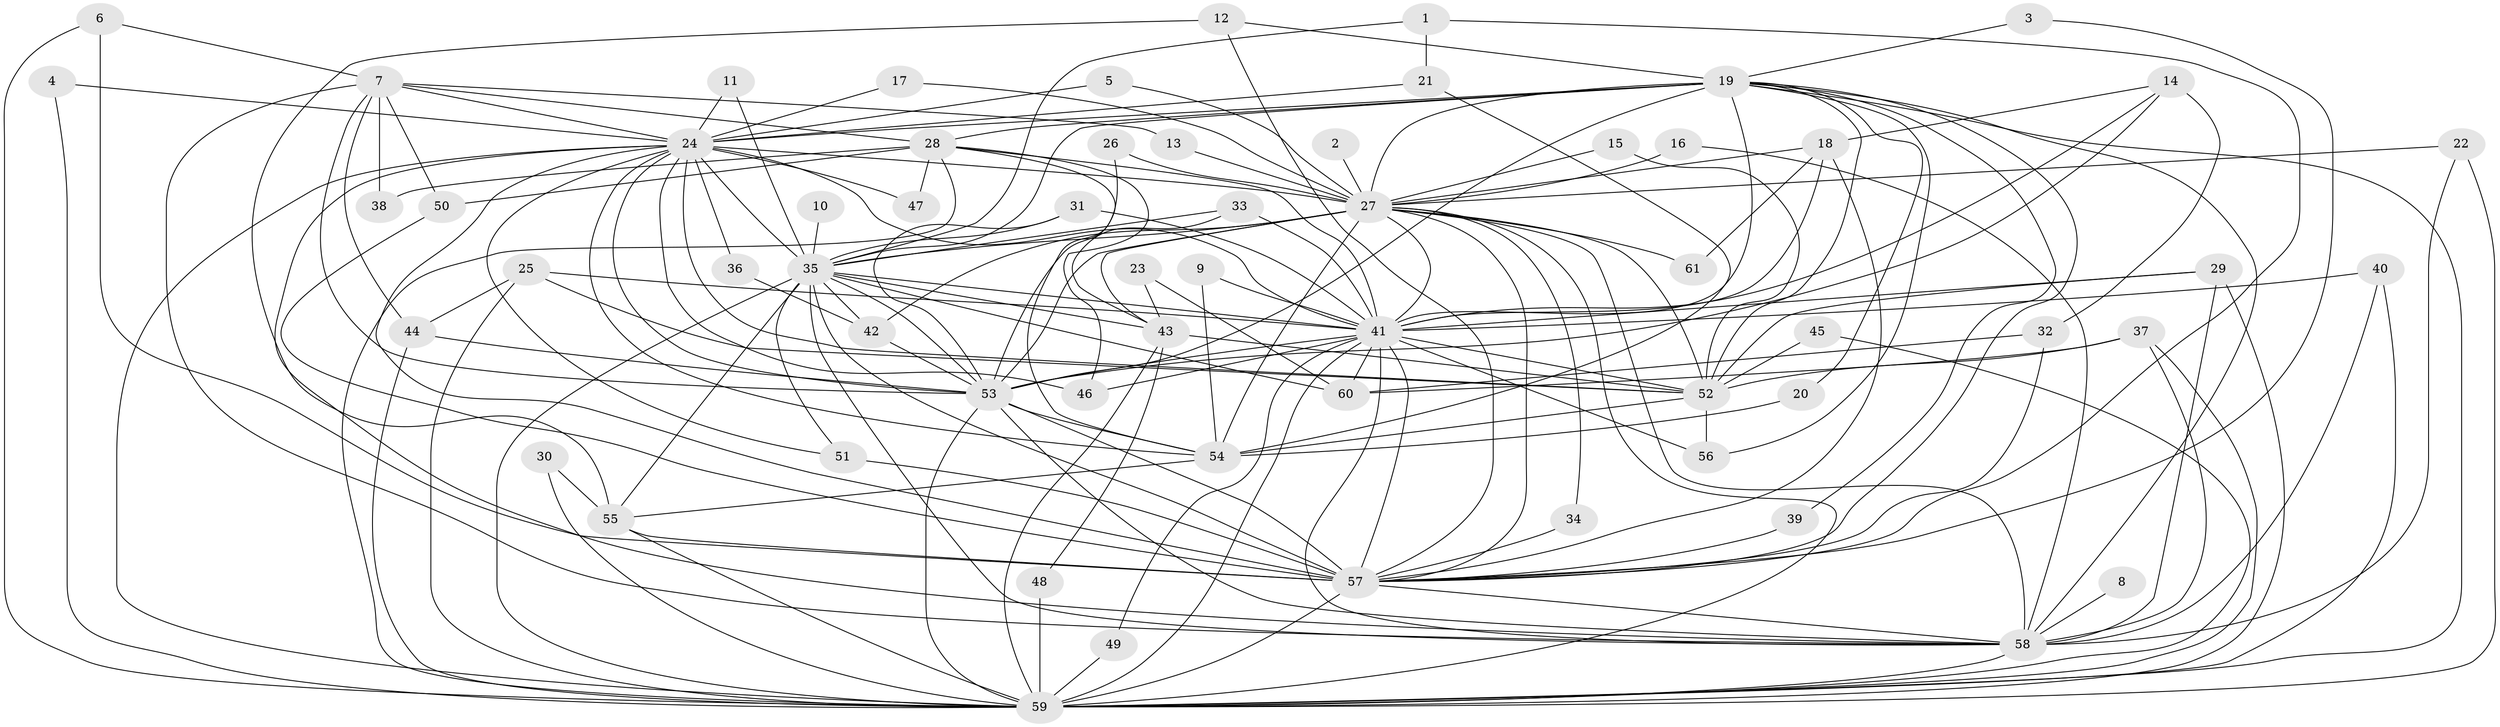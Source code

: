 // original degree distribution, {25: 0.01652892561983471, 17: 0.008264462809917356, 23: 0.008264462809917356, 21: 0.008264462809917356, 22: 0.008264462809917356, 16: 0.008264462809917356, 13: 0.008264462809917356, 20: 0.008264462809917356, 28: 0.008264462809917356, 3: 0.21487603305785125, 6: 0.024793388429752067, 4: 0.1322314049586777, 10: 0.01652892561983471, 2: 0.49586776859504134, 7: 0.01652892561983471, 5: 0.01652892561983471}
// Generated by graph-tools (version 1.1) at 2025/49/03/09/25 03:49:30]
// undirected, 61 vertices, 171 edges
graph export_dot {
graph [start="1"]
  node [color=gray90,style=filled];
  1;
  2;
  3;
  4;
  5;
  6;
  7;
  8;
  9;
  10;
  11;
  12;
  13;
  14;
  15;
  16;
  17;
  18;
  19;
  20;
  21;
  22;
  23;
  24;
  25;
  26;
  27;
  28;
  29;
  30;
  31;
  32;
  33;
  34;
  35;
  36;
  37;
  38;
  39;
  40;
  41;
  42;
  43;
  44;
  45;
  46;
  47;
  48;
  49;
  50;
  51;
  52;
  53;
  54;
  55;
  56;
  57;
  58;
  59;
  60;
  61;
  1 -- 21 [weight=1.0];
  1 -- 35 [weight=1.0];
  1 -- 57 [weight=1.0];
  2 -- 27 [weight=1.0];
  3 -- 19 [weight=1.0];
  3 -- 57 [weight=1.0];
  4 -- 24 [weight=1.0];
  4 -- 59 [weight=1.0];
  5 -- 24 [weight=1.0];
  5 -- 27 [weight=1.0];
  6 -- 7 [weight=1.0];
  6 -- 57 [weight=2.0];
  6 -- 59 [weight=1.0];
  7 -- 13 [weight=1.0];
  7 -- 24 [weight=1.0];
  7 -- 28 [weight=2.0];
  7 -- 38 [weight=1.0];
  7 -- 44 [weight=1.0];
  7 -- 50 [weight=1.0];
  7 -- 53 [weight=1.0];
  7 -- 58 [weight=2.0];
  8 -- 58 [weight=1.0];
  9 -- 41 [weight=1.0];
  9 -- 54 [weight=1.0];
  10 -- 35 [weight=1.0];
  11 -- 24 [weight=1.0];
  11 -- 35 [weight=1.0];
  12 -- 19 [weight=1.0];
  12 -- 55 [weight=1.0];
  12 -- 57 [weight=1.0];
  13 -- 27 [weight=1.0];
  14 -- 18 [weight=1.0];
  14 -- 32 [weight=1.0];
  14 -- 41 [weight=1.0];
  14 -- 53 [weight=1.0];
  15 -- 27 [weight=1.0];
  15 -- 52 [weight=1.0];
  16 -- 27 [weight=1.0];
  16 -- 58 [weight=1.0];
  17 -- 24 [weight=1.0];
  17 -- 27 [weight=1.0];
  18 -- 27 [weight=1.0];
  18 -- 41 [weight=1.0];
  18 -- 57 [weight=1.0];
  18 -- 61 [weight=1.0];
  19 -- 20 [weight=1.0];
  19 -- 24 [weight=2.0];
  19 -- 27 [weight=1.0];
  19 -- 28 [weight=1.0];
  19 -- 35 [weight=1.0];
  19 -- 39 [weight=1.0];
  19 -- 41 [weight=1.0];
  19 -- 52 [weight=1.0];
  19 -- 53 [weight=3.0];
  19 -- 56 [weight=1.0];
  19 -- 57 [weight=1.0];
  19 -- 58 [weight=2.0];
  19 -- 59 [weight=1.0];
  20 -- 54 [weight=1.0];
  21 -- 24 [weight=1.0];
  21 -- 54 [weight=1.0];
  22 -- 27 [weight=1.0];
  22 -- 58 [weight=1.0];
  22 -- 59 [weight=2.0];
  23 -- 43 [weight=1.0];
  23 -- 60 [weight=1.0];
  24 -- 27 [weight=2.0];
  24 -- 35 [weight=1.0];
  24 -- 36 [weight=1.0];
  24 -- 41 [weight=1.0];
  24 -- 46 [weight=1.0];
  24 -- 47 [weight=1.0];
  24 -- 51 [weight=1.0];
  24 -- 52 [weight=1.0];
  24 -- 53 [weight=2.0];
  24 -- 54 [weight=2.0];
  24 -- 57 [weight=1.0];
  24 -- 58 [weight=1.0];
  24 -- 59 [weight=1.0];
  25 -- 41 [weight=1.0];
  25 -- 44 [weight=1.0];
  25 -- 52 [weight=1.0];
  25 -- 59 [weight=1.0];
  26 -- 27 [weight=1.0];
  26 -- 53 [weight=1.0];
  27 -- 34 [weight=1.0];
  27 -- 35 [weight=1.0];
  27 -- 41 [weight=1.0];
  27 -- 42 [weight=1.0];
  27 -- 43 [weight=1.0];
  27 -- 52 [weight=1.0];
  27 -- 53 [weight=4.0];
  27 -- 54 [weight=1.0];
  27 -- 57 [weight=1.0];
  27 -- 58 [weight=1.0];
  27 -- 59 [weight=1.0];
  27 -- 61 [weight=2.0];
  28 -- 38 [weight=1.0];
  28 -- 41 [weight=1.0];
  28 -- 46 [weight=1.0];
  28 -- 47 [weight=1.0];
  28 -- 50 [weight=1.0];
  28 -- 54 [weight=1.0];
  28 -- 59 [weight=1.0];
  29 -- 41 [weight=1.0];
  29 -- 52 [weight=1.0];
  29 -- 58 [weight=1.0];
  29 -- 59 [weight=1.0];
  30 -- 55 [weight=1.0];
  30 -- 59 [weight=1.0];
  31 -- 35 [weight=1.0];
  31 -- 41 [weight=1.0];
  31 -- 53 [weight=1.0];
  32 -- 57 [weight=1.0];
  32 -- 60 [weight=1.0];
  33 -- 35 [weight=1.0];
  33 -- 41 [weight=1.0];
  33 -- 43 [weight=1.0];
  34 -- 57 [weight=2.0];
  35 -- 41 [weight=1.0];
  35 -- 42 [weight=1.0];
  35 -- 43 [weight=1.0];
  35 -- 51 [weight=1.0];
  35 -- 53 [weight=2.0];
  35 -- 55 [weight=1.0];
  35 -- 57 [weight=1.0];
  35 -- 58 [weight=1.0];
  35 -- 59 [weight=1.0];
  35 -- 60 [weight=1.0];
  36 -- 42 [weight=1.0];
  37 -- 52 [weight=1.0];
  37 -- 58 [weight=1.0];
  37 -- 59 [weight=1.0];
  37 -- 60 [weight=1.0];
  39 -- 57 [weight=1.0];
  40 -- 41 [weight=1.0];
  40 -- 58 [weight=1.0];
  40 -- 59 [weight=1.0];
  41 -- 46 [weight=1.0];
  41 -- 49 [weight=1.0];
  41 -- 52 [weight=1.0];
  41 -- 53 [weight=2.0];
  41 -- 56 [weight=2.0];
  41 -- 57 [weight=1.0];
  41 -- 58 [weight=1.0];
  41 -- 59 [weight=1.0];
  41 -- 60 [weight=1.0];
  42 -- 53 [weight=1.0];
  43 -- 48 [weight=1.0];
  43 -- 52 [weight=1.0];
  43 -- 59 [weight=1.0];
  44 -- 53 [weight=1.0];
  44 -- 59 [weight=1.0];
  45 -- 52 [weight=1.0];
  45 -- 59 [weight=1.0];
  48 -- 59 [weight=1.0];
  49 -- 59 [weight=1.0];
  50 -- 57 [weight=1.0];
  51 -- 57 [weight=2.0];
  52 -- 54 [weight=1.0];
  52 -- 56 [weight=1.0];
  53 -- 54 [weight=1.0];
  53 -- 57 [weight=3.0];
  53 -- 58 [weight=2.0];
  53 -- 59 [weight=2.0];
  54 -- 55 [weight=1.0];
  55 -- 57 [weight=1.0];
  55 -- 59 [weight=1.0];
  57 -- 58 [weight=1.0];
  57 -- 59 [weight=1.0];
  58 -- 59 [weight=1.0];
}
